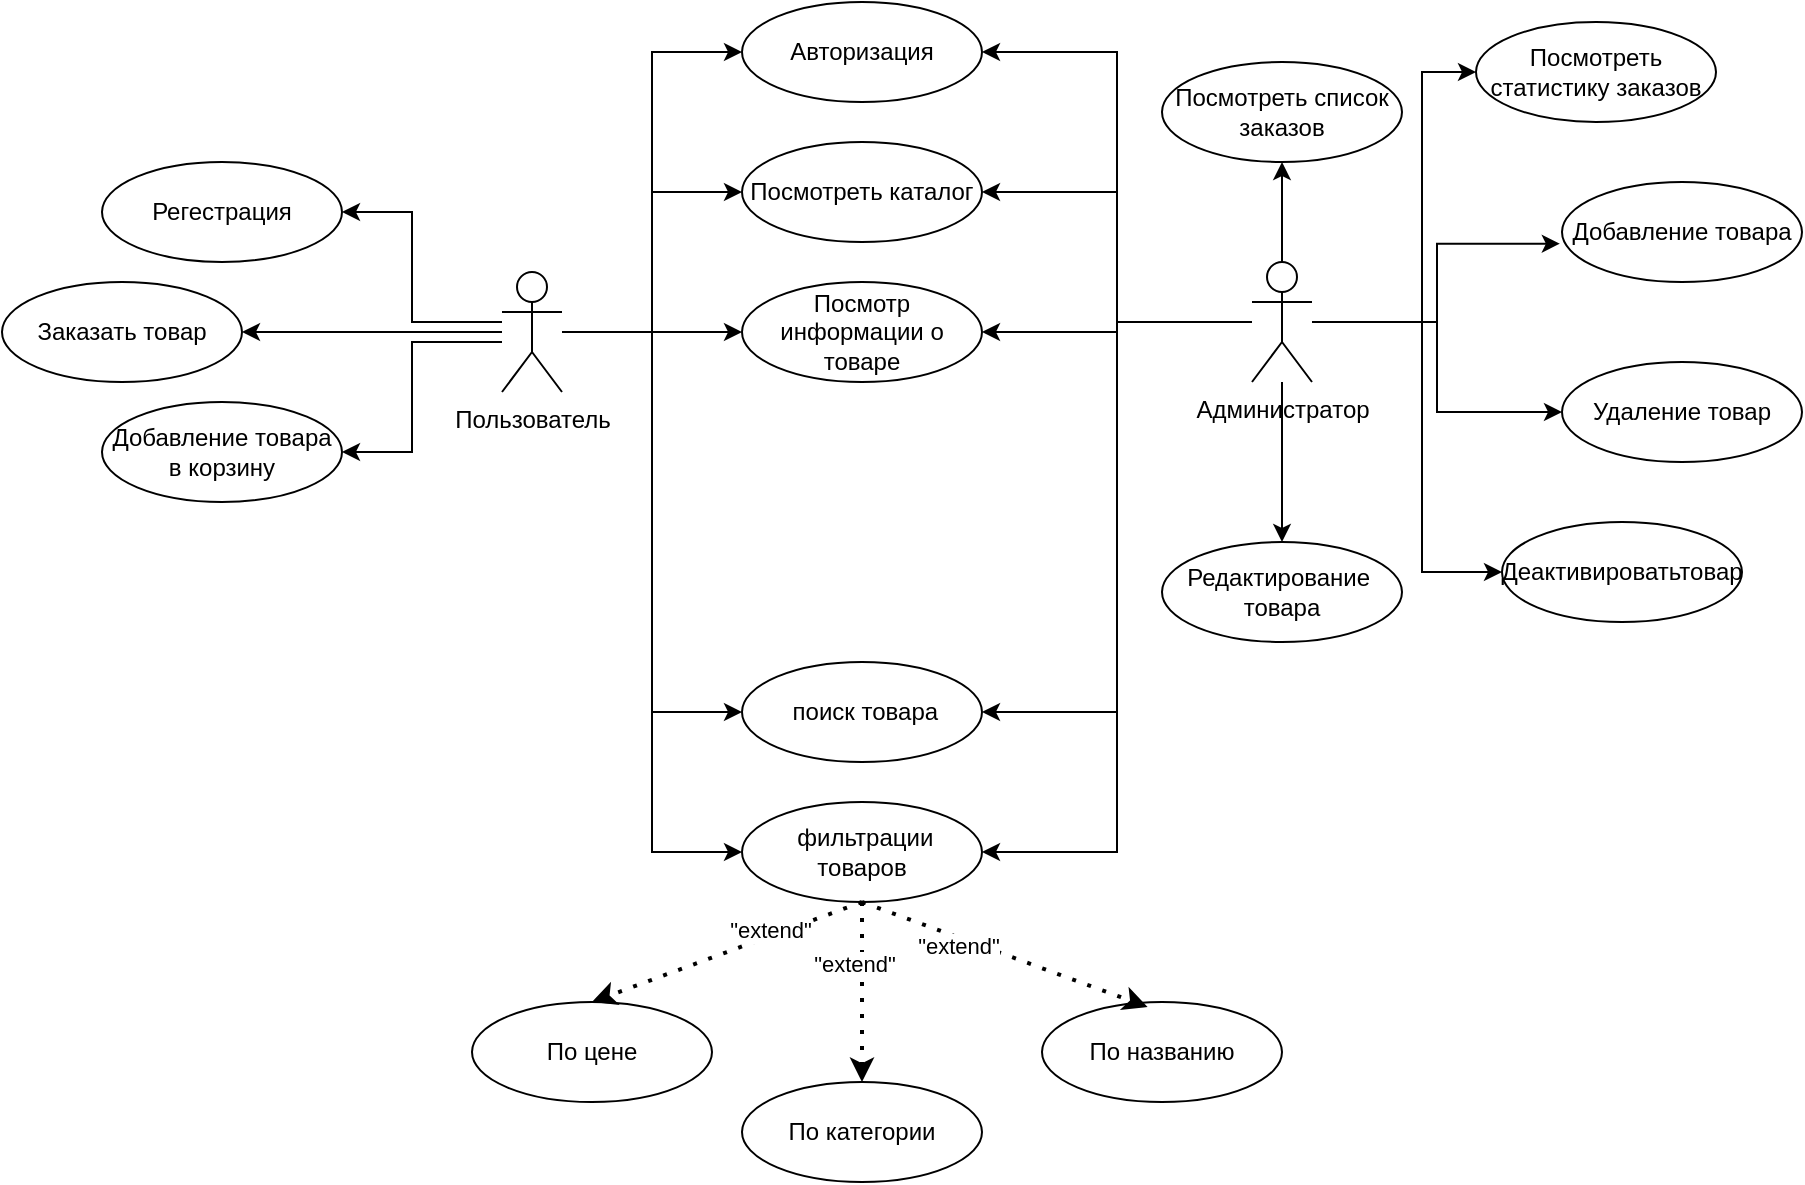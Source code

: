 <mxfile version="24.4.0" type="device">
  <diagram name="Страница — 1" id="la-ixih3JUKiPBNiv9q4">
    <mxGraphModel dx="1104" dy="858" grid="1" gridSize="10" guides="1" tooltips="1" connect="1" arrows="1" fold="1" page="1" pageScale="1" pageWidth="1654" pageHeight="2336" math="0" shadow="0">
      <root>
        <mxCell id="0" />
        <mxCell id="1" parent="0" />
        <mxCell id="v1wPXx0dnq0gfrpf2S5S-9" style="edgeStyle=orthogonalEdgeStyle;rounded=0;orthogonalLoop=1;jettySize=auto;html=1;entryX=1;entryY=0.5;entryDx=0;entryDy=0;" parent="1" source="v1wPXx0dnq0gfrpf2S5S-1" target="v1wPXx0dnq0gfrpf2S5S-6" edge="1">
          <mxGeometry relative="1" as="geometry">
            <Array as="points">
              <mxPoint x="295" y="400" />
              <mxPoint x="295" y="345" />
            </Array>
          </mxGeometry>
        </mxCell>
        <mxCell id="v1wPXx0dnq0gfrpf2S5S-10" style="edgeStyle=orthogonalEdgeStyle;rounded=0;orthogonalLoop=1;jettySize=auto;html=1;entryX=1;entryY=0.5;entryDx=0;entryDy=0;" parent="1" source="v1wPXx0dnq0gfrpf2S5S-1" target="v1wPXx0dnq0gfrpf2S5S-7" edge="1">
          <mxGeometry relative="1" as="geometry">
            <Array as="points">
              <mxPoint x="300" y="405" />
              <mxPoint x="300" y="405" />
            </Array>
          </mxGeometry>
        </mxCell>
        <mxCell id="v1wPXx0dnq0gfrpf2S5S-11" style="edgeStyle=orthogonalEdgeStyle;rounded=0;orthogonalLoop=1;jettySize=auto;html=1;entryX=1;entryY=0.5;entryDx=0;entryDy=0;" parent="1" source="v1wPXx0dnq0gfrpf2S5S-1" target="v1wPXx0dnq0gfrpf2S5S-8" edge="1">
          <mxGeometry relative="1" as="geometry">
            <Array as="points">
              <mxPoint x="295" y="410" />
              <mxPoint x="295" y="465" />
            </Array>
          </mxGeometry>
        </mxCell>
        <mxCell id="v1wPXx0dnq0gfrpf2S5S-33" style="edgeStyle=orthogonalEdgeStyle;rounded=0;orthogonalLoop=1;jettySize=auto;html=1;entryX=0;entryY=0.5;entryDx=0;entryDy=0;" parent="1" source="v1wPXx0dnq0gfrpf2S5S-1" target="v1wPXx0dnq0gfrpf2S5S-14" edge="1">
          <mxGeometry relative="1" as="geometry" />
        </mxCell>
        <mxCell id="v1wPXx0dnq0gfrpf2S5S-34" style="edgeStyle=orthogonalEdgeStyle;rounded=0;orthogonalLoop=1;jettySize=auto;html=1;entryX=0;entryY=0.5;entryDx=0;entryDy=0;" parent="1" source="v1wPXx0dnq0gfrpf2S5S-1" target="v1wPXx0dnq0gfrpf2S5S-15" edge="1">
          <mxGeometry relative="1" as="geometry" />
        </mxCell>
        <mxCell id="v1wPXx0dnq0gfrpf2S5S-35" style="edgeStyle=orthogonalEdgeStyle;rounded=0;orthogonalLoop=1;jettySize=auto;html=1;entryX=0;entryY=0.5;entryDx=0;entryDy=0;" parent="1" source="v1wPXx0dnq0gfrpf2S5S-1" target="v1wPXx0dnq0gfrpf2S5S-16" edge="1">
          <mxGeometry relative="1" as="geometry" />
        </mxCell>
        <mxCell id="v1wPXx0dnq0gfrpf2S5S-38" style="edgeStyle=orthogonalEdgeStyle;rounded=0;orthogonalLoop=1;jettySize=auto;html=1;entryX=0;entryY=0.5;entryDx=0;entryDy=0;" parent="1" source="v1wPXx0dnq0gfrpf2S5S-1" target="v1wPXx0dnq0gfrpf2S5S-19" edge="1">
          <mxGeometry relative="1" as="geometry" />
        </mxCell>
        <mxCell id="v1wPXx0dnq0gfrpf2S5S-39" style="edgeStyle=orthogonalEdgeStyle;rounded=0;orthogonalLoop=1;jettySize=auto;html=1;entryX=0;entryY=0.5;entryDx=0;entryDy=0;" parent="1" source="v1wPXx0dnq0gfrpf2S5S-1" target="v1wPXx0dnq0gfrpf2S5S-20" edge="1">
          <mxGeometry relative="1" as="geometry" />
        </mxCell>
        <mxCell id="v1wPXx0dnq0gfrpf2S5S-1" value="Пользователь" style="shape=umlActor;verticalLabelPosition=bottom;verticalAlign=top;html=1;outlineConnect=0;" parent="1" vertex="1">
          <mxGeometry x="340" y="375" width="30" height="60" as="geometry" />
        </mxCell>
        <mxCell id="v1wPXx0dnq0gfrpf2S5S-28" style="edgeStyle=orthogonalEdgeStyle;rounded=0;orthogonalLoop=1;jettySize=auto;html=1;entryX=0.5;entryY=0;entryDx=0;entryDy=0;" parent="1" source="v1wPXx0dnq0gfrpf2S5S-2" target="v1wPXx0dnq0gfrpf2S5S-27" edge="1">
          <mxGeometry relative="1" as="geometry" />
        </mxCell>
        <mxCell id="v1wPXx0dnq0gfrpf2S5S-30" style="edgeStyle=orthogonalEdgeStyle;rounded=0;orthogonalLoop=1;jettySize=auto;html=1;" parent="1" source="v1wPXx0dnq0gfrpf2S5S-2" target="v1wPXx0dnq0gfrpf2S5S-24" edge="1">
          <mxGeometry relative="1" as="geometry" />
        </mxCell>
        <mxCell id="v1wPXx0dnq0gfrpf2S5S-32" style="edgeStyle=orthogonalEdgeStyle;rounded=0;orthogonalLoop=1;jettySize=auto;html=1;entryX=0;entryY=0.5;entryDx=0;entryDy=0;" parent="1" source="v1wPXx0dnq0gfrpf2S5S-2" target="v1wPXx0dnq0gfrpf2S5S-26" edge="1">
          <mxGeometry relative="1" as="geometry" />
        </mxCell>
        <mxCell id="v1wPXx0dnq0gfrpf2S5S-40" style="edgeStyle=orthogonalEdgeStyle;rounded=0;orthogonalLoop=1;jettySize=auto;html=1;entryX=1;entryY=0.5;entryDx=0;entryDy=0;" parent="1" source="v1wPXx0dnq0gfrpf2S5S-2" target="v1wPXx0dnq0gfrpf2S5S-14" edge="1">
          <mxGeometry relative="1" as="geometry" />
        </mxCell>
        <mxCell id="v1wPXx0dnq0gfrpf2S5S-41" style="edgeStyle=orthogonalEdgeStyle;rounded=0;orthogonalLoop=1;jettySize=auto;html=1;entryX=1;entryY=0.5;entryDx=0;entryDy=0;" parent="1" source="v1wPXx0dnq0gfrpf2S5S-2" target="v1wPXx0dnq0gfrpf2S5S-15" edge="1">
          <mxGeometry relative="1" as="geometry" />
        </mxCell>
        <mxCell id="v1wPXx0dnq0gfrpf2S5S-42" style="edgeStyle=orthogonalEdgeStyle;rounded=0;orthogonalLoop=1;jettySize=auto;html=1;entryX=1;entryY=0.5;entryDx=0;entryDy=0;" parent="1" source="v1wPXx0dnq0gfrpf2S5S-2" target="v1wPXx0dnq0gfrpf2S5S-16" edge="1">
          <mxGeometry relative="1" as="geometry" />
        </mxCell>
        <mxCell id="v1wPXx0dnq0gfrpf2S5S-45" style="edgeStyle=orthogonalEdgeStyle;rounded=0;orthogonalLoop=1;jettySize=auto;html=1;entryX=1;entryY=0.5;entryDx=0;entryDy=0;" parent="1" source="v1wPXx0dnq0gfrpf2S5S-2" target="v1wPXx0dnq0gfrpf2S5S-19" edge="1">
          <mxGeometry relative="1" as="geometry" />
        </mxCell>
        <mxCell id="v1wPXx0dnq0gfrpf2S5S-46" style="edgeStyle=orthogonalEdgeStyle;rounded=0;orthogonalLoop=1;jettySize=auto;html=1;entryX=1;entryY=0.5;entryDx=0;entryDy=0;" parent="1" source="v1wPXx0dnq0gfrpf2S5S-2" target="v1wPXx0dnq0gfrpf2S5S-20" edge="1">
          <mxGeometry relative="1" as="geometry" />
        </mxCell>
        <mxCell id="rZBvovR5PTGzT005LCo--2" style="edgeStyle=orthogonalEdgeStyle;rounded=0;orthogonalLoop=1;jettySize=auto;html=1;entryX=0;entryY=0.5;entryDx=0;entryDy=0;" edge="1" parent="1" source="v1wPXx0dnq0gfrpf2S5S-2" target="rZBvovR5PTGzT005LCo--1">
          <mxGeometry relative="1" as="geometry">
            <Array as="points">
              <mxPoint x="800" y="400" />
              <mxPoint x="800" y="275" />
            </Array>
          </mxGeometry>
        </mxCell>
        <mxCell id="rZBvovR5PTGzT005LCo--4" style="edgeStyle=orthogonalEdgeStyle;rounded=0;orthogonalLoop=1;jettySize=auto;html=1;entryX=0;entryY=0.5;entryDx=0;entryDy=0;" edge="1" parent="1" source="v1wPXx0dnq0gfrpf2S5S-2" target="rZBvovR5PTGzT005LCo--3">
          <mxGeometry relative="1" as="geometry">
            <Array as="points">
              <mxPoint x="800" y="400" />
              <mxPoint x="800" y="525" />
            </Array>
          </mxGeometry>
        </mxCell>
        <mxCell id="v1wPXx0dnq0gfrpf2S5S-2" value="Администратор" style="shape=umlActor;verticalLabelPosition=bottom;verticalAlign=top;html=1;outlineConnect=0;" parent="1" vertex="1">
          <mxGeometry x="715" y="370" width="30" height="60" as="geometry" />
        </mxCell>
        <mxCell id="v1wPXx0dnq0gfrpf2S5S-6" value="Регестрация" style="ellipse;whiteSpace=wrap;html=1;" parent="1" vertex="1">
          <mxGeometry x="140" y="320" width="120" height="50" as="geometry" />
        </mxCell>
        <mxCell id="v1wPXx0dnq0gfrpf2S5S-7" value="Заказать товар" style="ellipse;whiteSpace=wrap;html=1;" parent="1" vertex="1">
          <mxGeometry x="90" y="380" width="120" height="50" as="geometry" />
        </mxCell>
        <mxCell id="v1wPXx0dnq0gfrpf2S5S-8" value="Добавление товара в корзину" style="ellipse;whiteSpace=wrap;html=1;" parent="1" vertex="1">
          <mxGeometry x="140" y="440" width="120" height="50" as="geometry" />
        </mxCell>
        <mxCell id="v1wPXx0dnq0gfrpf2S5S-14" value="Авторизация" style="ellipse;whiteSpace=wrap;html=1;" parent="1" vertex="1">
          <mxGeometry x="460" y="240" width="120" height="50" as="geometry" />
        </mxCell>
        <mxCell id="v1wPXx0dnq0gfrpf2S5S-15" value="Посмотреть каталог&lt;span style=&quot;color: rgba(0, 0, 0, 0); font-family: monospace; font-size: 0px; text-align: start; text-wrap: nowrap;&quot;&gt;%3CmxGraphModel%3E%3Croot%3E%3CmxCell%20id%3D%220%22%2F%3E%3CmxCell%20id%3D%221%22%20parent%3D%220%22%2F%3E%3CmxCell%20id%3D%222%22%20value%3D%22%D0%90%D0%B2%D1%82%D0%BE%D1%80%D0%B8%D0%B7%D0%BE%D0%B2%D0%B0%D1%82%D1%8C%D1%81%D1%8F%22%20style%3D%22ellipse%3BwhiteSpace%3Dwrap%3Bhtml%3D1%3B%22%20vertex%3D%221%22%20parent%3D%221%22%3E%3CmxGeometry%20x%3D%22460%22%20y%3D%22240%22%20width%3D%22120%22%20height%3D%2250%22%20as%3D%22geometry%22%2F%3E%3C%2FmxCell%3E%3C%2Froot%3E%3C%2FmxGraphModel%3E&lt;/span&gt;" style="ellipse;whiteSpace=wrap;html=1;" parent="1" vertex="1">
          <mxGeometry x="460" y="310" width="120" height="50" as="geometry" />
        </mxCell>
        <mxCell id="v1wPXx0dnq0gfrpf2S5S-16" value="Посмотр информации о товаре" style="ellipse;whiteSpace=wrap;html=1;" parent="1" vertex="1">
          <mxGeometry x="460" y="380" width="120" height="50" as="geometry" />
        </mxCell>
        <mxCell id="v1wPXx0dnq0gfrpf2S5S-19" value="&amp;nbsp;поиск товара" style="ellipse;whiteSpace=wrap;html=1;" parent="1" vertex="1">
          <mxGeometry x="460" y="570" width="120" height="50" as="geometry" />
        </mxCell>
        <mxCell id="v1wPXx0dnq0gfrpf2S5S-20" value="&amp;nbsp;фильтрации товаров" style="ellipse;whiteSpace=wrap;html=1;" parent="1" vertex="1">
          <mxGeometry x="460" y="640" width="120" height="50" as="geometry" />
        </mxCell>
        <mxCell id="v1wPXx0dnq0gfrpf2S5S-21" value="По цене" style="ellipse;whiteSpace=wrap;html=1;" parent="1" vertex="1">
          <mxGeometry x="325" y="740" width="120" height="50" as="geometry" />
        </mxCell>
        <mxCell id="v1wPXx0dnq0gfrpf2S5S-22" value="По категории" style="ellipse;whiteSpace=wrap;html=1;" parent="1" vertex="1">
          <mxGeometry x="460" y="780" width="120" height="50" as="geometry" />
        </mxCell>
        <mxCell id="v1wPXx0dnq0gfrpf2S5S-23" value="По названию" style="ellipse;whiteSpace=wrap;html=1;" parent="1" vertex="1">
          <mxGeometry x="610" y="740" width="120" height="50" as="geometry" />
        </mxCell>
        <mxCell id="v1wPXx0dnq0gfrpf2S5S-24" value="Посмотреть список заказов" style="ellipse;whiteSpace=wrap;html=1;" parent="1" vertex="1">
          <mxGeometry x="670" y="270" width="120" height="50" as="geometry" />
        </mxCell>
        <mxCell id="v1wPXx0dnq0gfrpf2S5S-25" value="Добавление товара" style="ellipse;whiteSpace=wrap;html=1;" parent="1" vertex="1">
          <mxGeometry x="870" y="330" width="120" height="50" as="geometry" />
        </mxCell>
        <mxCell id="v1wPXx0dnq0gfrpf2S5S-26" value="Удаление товар" style="ellipse;whiteSpace=wrap;html=1;" parent="1" vertex="1">
          <mxGeometry x="870" y="420" width="120" height="50" as="geometry" />
        </mxCell>
        <mxCell id="v1wPXx0dnq0gfrpf2S5S-27" value="Редактирование&amp;nbsp; товара" style="ellipse;whiteSpace=wrap;html=1;" parent="1" vertex="1">
          <mxGeometry x="670" y="510" width="120" height="50" as="geometry" />
        </mxCell>
        <mxCell id="v1wPXx0dnq0gfrpf2S5S-31" style="edgeStyle=orthogonalEdgeStyle;rounded=0;orthogonalLoop=1;jettySize=auto;html=1;entryX=-0.009;entryY=0.617;entryDx=0;entryDy=0;entryPerimeter=0;" parent="1" source="v1wPXx0dnq0gfrpf2S5S-2" target="v1wPXx0dnq0gfrpf2S5S-25" edge="1">
          <mxGeometry relative="1" as="geometry" />
        </mxCell>
        <mxCell id="v1wPXx0dnq0gfrpf2S5S-47" value="" style="endArrow=classic;dashed=1;html=1;dashPattern=1 3;strokeWidth=2;rounded=0;endFill=1;entryX=0.5;entryY=0;entryDx=0;entryDy=0;exitX=0.5;exitY=1;exitDx=0;exitDy=0;" parent="1" source="v1wPXx0dnq0gfrpf2S5S-20" target="v1wPXx0dnq0gfrpf2S5S-21" edge="1">
          <mxGeometry width="50" height="50" relative="1" as="geometry">
            <mxPoint x="520" y="540" as="sourcePoint" />
            <mxPoint x="570" y="490" as="targetPoint" />
            <Array as="points" />
          </mxGeometry>
        </mxCell>
        <mxCell id="v1wPXx0dnq0gfrpf2S5S-48" value="&quot;extend&quot;" style="edgeLabel;html=1;align=center;verticalAlign=middle;resizable=0;points=[];" parent="v1wPXx0dnq0gfrpf2S5S-47" vertex="1" connectable="0">
          <mxGeometry x="-0.316" y="-4" relative="1" as="geometry">
            <mxPoint x="1" as="offset" />
          </mxGeometry>
        </mxCell>
        <mxCell id="v1wPXx0dnq0gfrpf2S5S-49" value="" style="endArrow=classic;dashed=1;html=1;dashPattern=1 3;strokeWidth=2;rounded=0;endFill=1;entryX=0.5;entryY=0;entryDx=0;entryDy=0;exitX=0.5;exitY=1;exitDx=0;exitDy=0;" parent="1" source="v1wPXx0dnq0gfrpf2S5S-20" target="v1wPXx0dnq0gfrpf2S5S-22" edge="1">
          <mxGeometry width="50" height="50" relative="1" as="geometry">
            <mxPoint x="530" y="700" as="sourcePoint" />
            <mxPoint x="395" y="750" as="targetPoint" />
            <Array as="points" />
          </mxGeometry>
        </mxCell>
        <mxCell id="v1wPXx0dnq0gfrpf2S5S-50" value="&quot;extend&quot;" style="edgeLabel;html=1;align=center;verticalAlign=middle;resizable=0;points=[];" parent="v1wPXx0dnq0gfrpf2S5S-49" vertex="1" connectable="0">
          <mxGeometry x="-0.316" y="-4" relative="1" as="geometry">
            <mxPoint as="offset" />
          </mxGeometry>
        </mxCell>
        <mxCell id="v1wPXx0dnq0gfrpf2S5S-51" value="" style="endArrow=classic;dashed=1;html=1;dashPattern=1 3;strokeWidth=2;rounded=0;endFill=1;entryX=0.44;entryY=0.05;entryDx=0;entryDy=0;exitX=0.5;exitY=1;exitDx=0;exitDy=0;entryPerimeter=0;" parent="1" source="v1wPXx0dnq0gfrpf2S5S-20" target="v1wPXx0dnq0gfrpf2S5S-23" edge="1">
          <mxGeometry width="50" height="50" relative="1" as="geometry">
            <mxPoint x="530" y="700" as="sourcePoint" />
            <mxPoint x="530" y="790" as="targetPoint" />
            <Array as="points" />
          </mxGeometry>
        </mxCell>
        <mxCell id="v1wPXx0dnq0gfrpf2S5S-52" value="&quot;extend&quot;" style="edgeLabel;html=1;align=center;verticalAlign=middle;resizable=0;points=[];" parent="v1wPXx0dnq0gfrpf2S5S-51" vertex="1" connectable="0">
          <mxGeometry x="-0.316" y="-4" relative="1" as="geometry">
            <mxPoint as="offset" />
          </mxGeometry>
        </mxCell>
        <mxCell id="rZBvovR5PTGzT005LCo--1" value="Посмотреть статистику заказов" style="ellipse;whiteSpace=wrap;html=1;" vertex="1" parent="1">
          <mxGeometry x="827" y="250" width="120" height="50" as="geometry" />
        </mxCell>
        <mxCell id="rZBvovR5PTGzT005LCo--3" value="Деактивироватьтовар" style="ellipse;whiteSpace=wrap;html=1;" vertex="1" parent="1">
          <mxGeometry x="840" y="500" width="120" height="50" as="geometry" />
        </mxCell>
      </root>
    </mxGraphModel>
  </diagram>
</mxfile>
